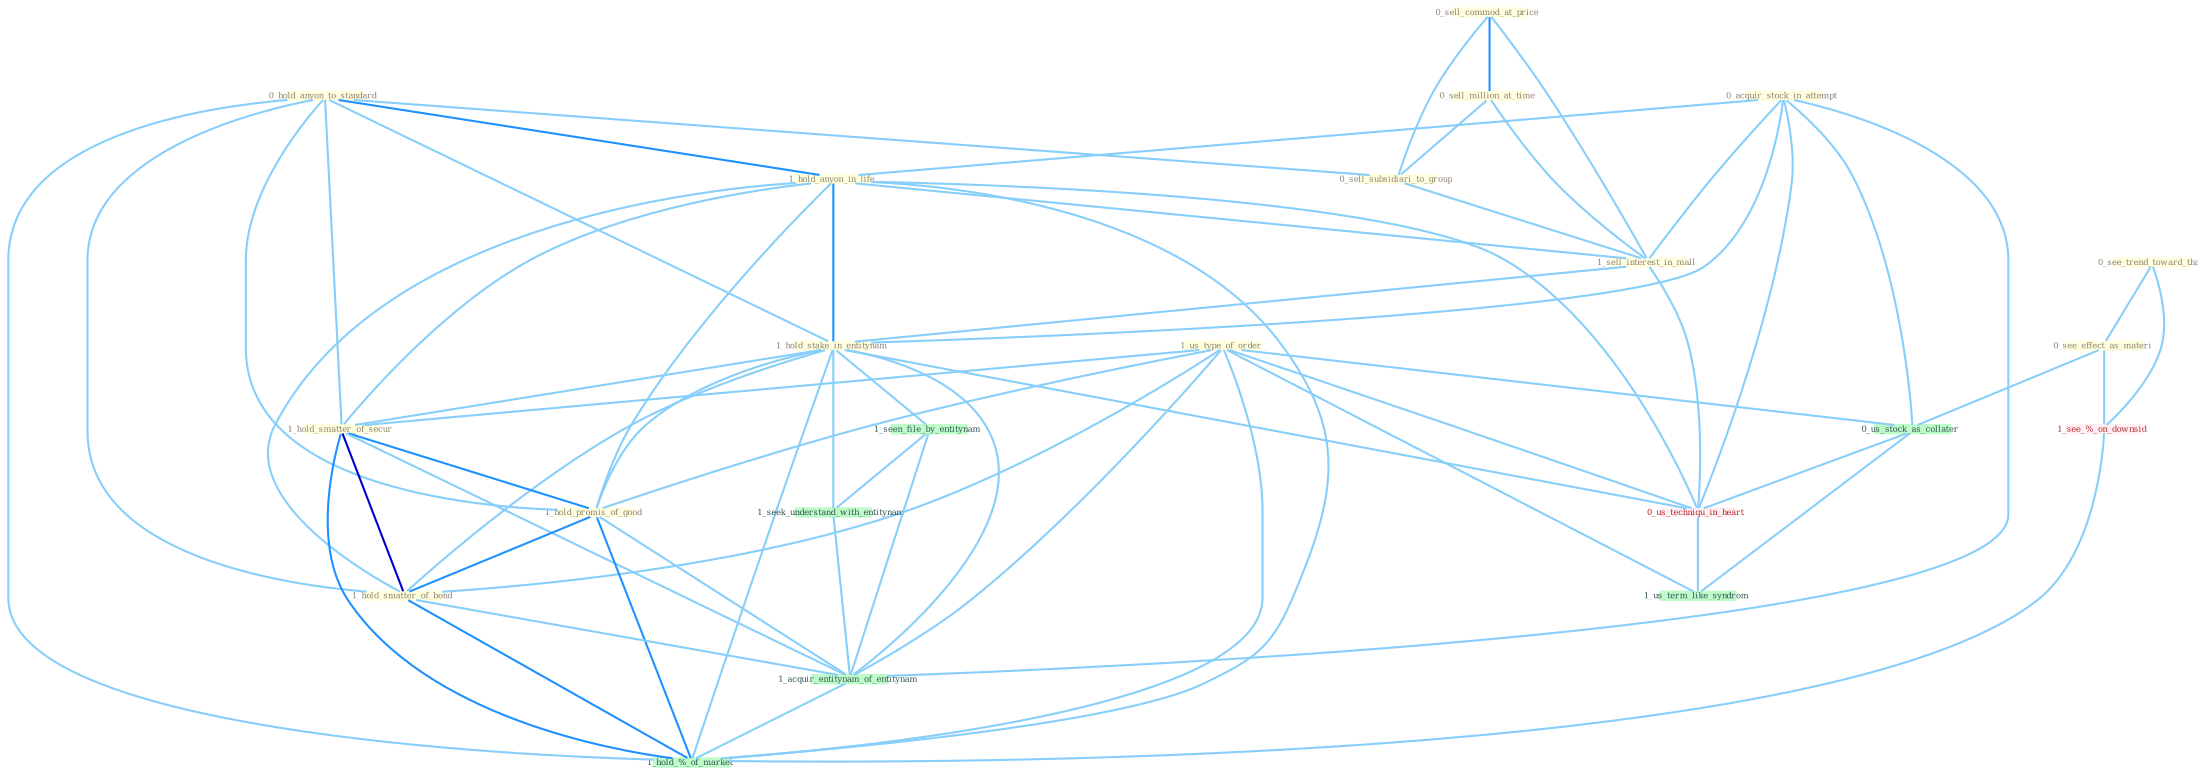 Graph G{ 
    node
    [shape=polygon,style=filled,width=.5,height=.06,color="#BDFCC9",fixedsize=true,fontsize=4,
    fontcolor="#2f4f4f"];
    {node
    [color="#ffffe0", fontcolor="#8b7d6b"] "0_sell_commod_at_price " "0_sell_million_at_time " "1_us_type_of_order " "0_hold_anyon_to_standard " "0_sell_subsidiari_to_group " "0_acquir_stock_in_attempt " "1_hold_anyon_in_life " "0_see_trend_toward_that " "0_see_effect_as_materi " "1_sell_interest_in_mall " "1_hold_stake_in_entitynam " "1_hold_smatter_of_secur " "1_hold_promis_of_good " "1_hold_smatter_of_bond "}
{node [color="#fff0f5", fontcolor="#b22222"] "0_us_techniqu_in_heart " "1_see_%_on_downsid "}
edge [color="#B0E2FF"];

	"0_sell_commod_at_price " -- "0_sell_million_at_time " [w="2", color="#1e90ff" , len=0.8];
	"0_sell_commod_at_price " -- "0_sell_subsidiari_to_group " [w="1", color="#87cefa" ];
	"0_sell_commod_at_price " -- "1_sell_interest_in_mall " [w="1", color="#87cefa" ];
	"0_sell_million_at_time " -- "0_sell_subsidiari_to_group " [w="1", color="#87cefa" ];
	"0_sell_million_at_time " -- "1_sell_interest_in_mall " [w="1", color="#87cefa" ];
	"1_us_type_of_order " -- "1_hold_smatter_of_secur " [w="1", color="#87cefa" ];
	"1_us_type_of_order " -- "1_hold_promis_of_good " [w="1", color="#87cefa" ];
	"1_us_type_of_order " -- "1_hold_smatter_of_bond " [w="1", color="#87cefa" ];
	"1_us_type_of_order " -- "0_us_stock_as_collater " [w="1", color="#87cefa" ];
	"1_us_type_of_order " -- "1_acquir_entitynam_of_entitynam " [w="1", color="#87cefa" ];
	"1_us_type_of_order " -- "0_us_techniqu_in_heart " [w="1", color="#87cefa" ];
	"1_us_type_of_order " -- "1_us_term_like_syndrom " [w="1", color="#87cefa" ];
	"1_us_type_of_order " -- "1_hold_%_of_market " [w="1", color="#87cefa" ];
	"0_hold_anyon_to_standard " -- "0_sell_subsidiari_to_group " [w="1", color="#87cefa" ];
	"0_hold_anyon_to_standard " -- "1_hold_anyon_in_life " [w="2", color="#1e90ff" , len=0.8];
	"0_hold_anyon_to_standard " -- "1_hold_stake_in_entitynam " [w="1", color="#87cefa" ];
	"0_hold_anyon_to_standard " -- "1_hold_smatter_of_secur " [w="1", color="#87cefa" ];
	"0_hold_anyon_to_standard " -- "1_hold_promis_of_good " [w="1", color="#87cefa" ];
	"0_hold_anyon_to_standard " -- "1_hold_smatter_of_bond " [w="1", color="#87cefa" ];
	"0_hold_anyon_to_standard " -- "1_hold_%_of_market " [w="1", color="#87cefa" ];
	"0_sell_subsidiari_to_group " -- "1_sell_interest_in_mall " [w="1", color="#87cefa" ];
	"0_acquir_stock_in_attempt " -- "1_hold_anyon_in_life " [w="1", color="#87cefa" ];
	"0_acquir_stock_in_attempt " -- "1_sell_interest_in_mall " [w="1", color="#87cefa" ];
	"0_acquir_stock_in_attempt " -- "1_hold_stake_in_entitynam " [w="1", color="#87cefa" ];
	"0_acquir_stock_in_attempt " -- "0_us_stock_as_collater " [w="1", color="#87cefa" ];
	"0_acquir_stock_in_attempt " -- "1_acquir_entitynam_of_entitynam " [w="1", color="#87cefa" ];
	"0_acquir_stock_in_attempt " -- "0_us_techniqu_in_heart " [w="1", color="#87cefa" ];
	"1_hold_anyon_in_life " -- "1_sell_interest_in_mall " [w="1", color="#87cefa" ];
	"1_hold_anyon_in_life " -- "1_hold_stake_in_entitynam " [w="2", color="#1e90ff" , len=0.8];
	"1_hold_anyon_in_life " -- "1_hold_smatter_of_secur " [w="1", color="#87cefa" ];
	"1_hold_anyon_in_life " -- "1_hold_promis_of_good " [w="1", color="#87cefa" ];
	"1_hold_anyon_in_life " -- "1_hold_smatter_of_bond " [w="1", color="#87cefa" ];
	"1_hold_anyon_in_life " -- "0_us_techniqu_in_heart " [w="1", color="#87cefa" ];
	"1_hold_anyon_in_life " -- "1_hold_%_of_market " [w="1", color="#87cefa" ];
	"0_see_trend_toward_that " -- "0_see_effect_as_materi " [w="1", color="#87cefa" ];
	"0_see_trend_toward_that " -- "1_see_%_on_downsid " [w="1", color="#87cefa" ];
	"0_see_effect_as_materi " -- "0_us_stock_as_collater " [w="1", color="#87cefa" ];
	"0_see_effect_as_materi " -- "1_see_%_on_downsid " [w="1", color="#87cefa" ];
	"1_sell_interest_in_mall " -- "1_hold_stake_in_entitynam " [w="1", color="#87cefa" ];
	"1_sell_interest_in_mall " -- "0_us_techniqu_in_heart " [w="1", color="#87cefa" ];
	"1_hold_stake_in_entitynam " -- "1_hold_smatter_of_secur " [w="1", color="#87cefa" ];
	"1_hold_stake_in_entitynam " -- "1_hold_promis_of_good " [w="1", color="#87cefa" ];
	"1_hold_stake_in_entitynam " -- "1_hold_smatter_of_bond " [w="1", color="#87cefa" ];
	"1_hold_stake_in_entitynam " -- "1_seen_file_by_entitynam " [w="1", color="#87cefa" ];
	"1_hold_stake_in_entitynam " -- "1_seek_understand_with_entitynam " [w="1", color="#87cefa" ];
	"1_hold_stake_in_entitynam " -- "1_acquir_entitynam_of_entitynam " [w="1", color="#87cefa" ];
	"1_hold_stake_in_entitynam " -- "0_us_techniqu_in_heart " [w="1", color="#87cefa" ];
	"1_hold_stake_in_entitynam " -- "1_hold_%_of_market " [w="1", color="#87cefa" ];
	"1_hold_smatter_of_secur " -- "1_hold_promis_of_good " [w="2", color="#1e90ff" , len=0.8];
	"1_hold_smatter_of_secur " -- "1_hold_smatter_of_bond " [w="3", color="#0000cd" , len=0.6];
	"1_hold_smatter_of_secur " -- "1_acquir_entitynam_of_entitynam " [w="1", color="#87cefa" ];
	"1_hold_smatter_of_secur " -- "1_hold_%_of_market " [w="2", color="#1e90ff" , len=0.8];
	"1_hold_promis_of_good " -- "1_hold_smatter_of_bond " [w="2", color="#1e90ff" , len=0.8];
	"1_hold_promis_of_good " -- "1_acquir_entitynam_of_entitynam " [w="1", color="#87cefa" ];
	"1_hold_promis_of_good " -- "1_hold_%_of_market " [w="2", color="#1e90ff" , len=0.8];
	"1_hold_smatter_of_bond " -- "1_acquir_entitynam_of_entitynam " [w="1", color="#87cefa" ];
	"1_hold_smatter_of_bond " -- "1_hold_%_of_market " [w="2", color="#1e90ff" , len=0.8];
	"1_seen_file_by_entitynam " -- "1_seek_understand_with_entitynam " [w="1", color="#87cefa" ];
	"1_seen_file_by_entitynam " -- "1_acquir_entitynam_of_entitynam " [w="1", color="#87cefa" ];
	"0_us_stock_as_collater " -- "0_us_techniqu_in_heart " [w="1", color="#87cefa" ];
	"0_us_stock_as_collater " -- "1_us_term_like_syndrom " [w="1", color="#87cefa" ];
	"1_seek_understand_with_entitynam " -- "1_acquir_entitynam_of_entitynam " [w="1", color="#87cefa" ];
	"1_acquir_entitynam_of_entitynam " -- "1_hold_%_of_market " [w="1", color="#87cefa" ];
	"0_us_techniqu_in_heart " -- "1_us_term_like_syndrom " [w="1", color="#87cefa" ];
	"1_see_%_on_downsid " -- "1_hold_%_of_market " [w="1", color="#87cefa" ];
}